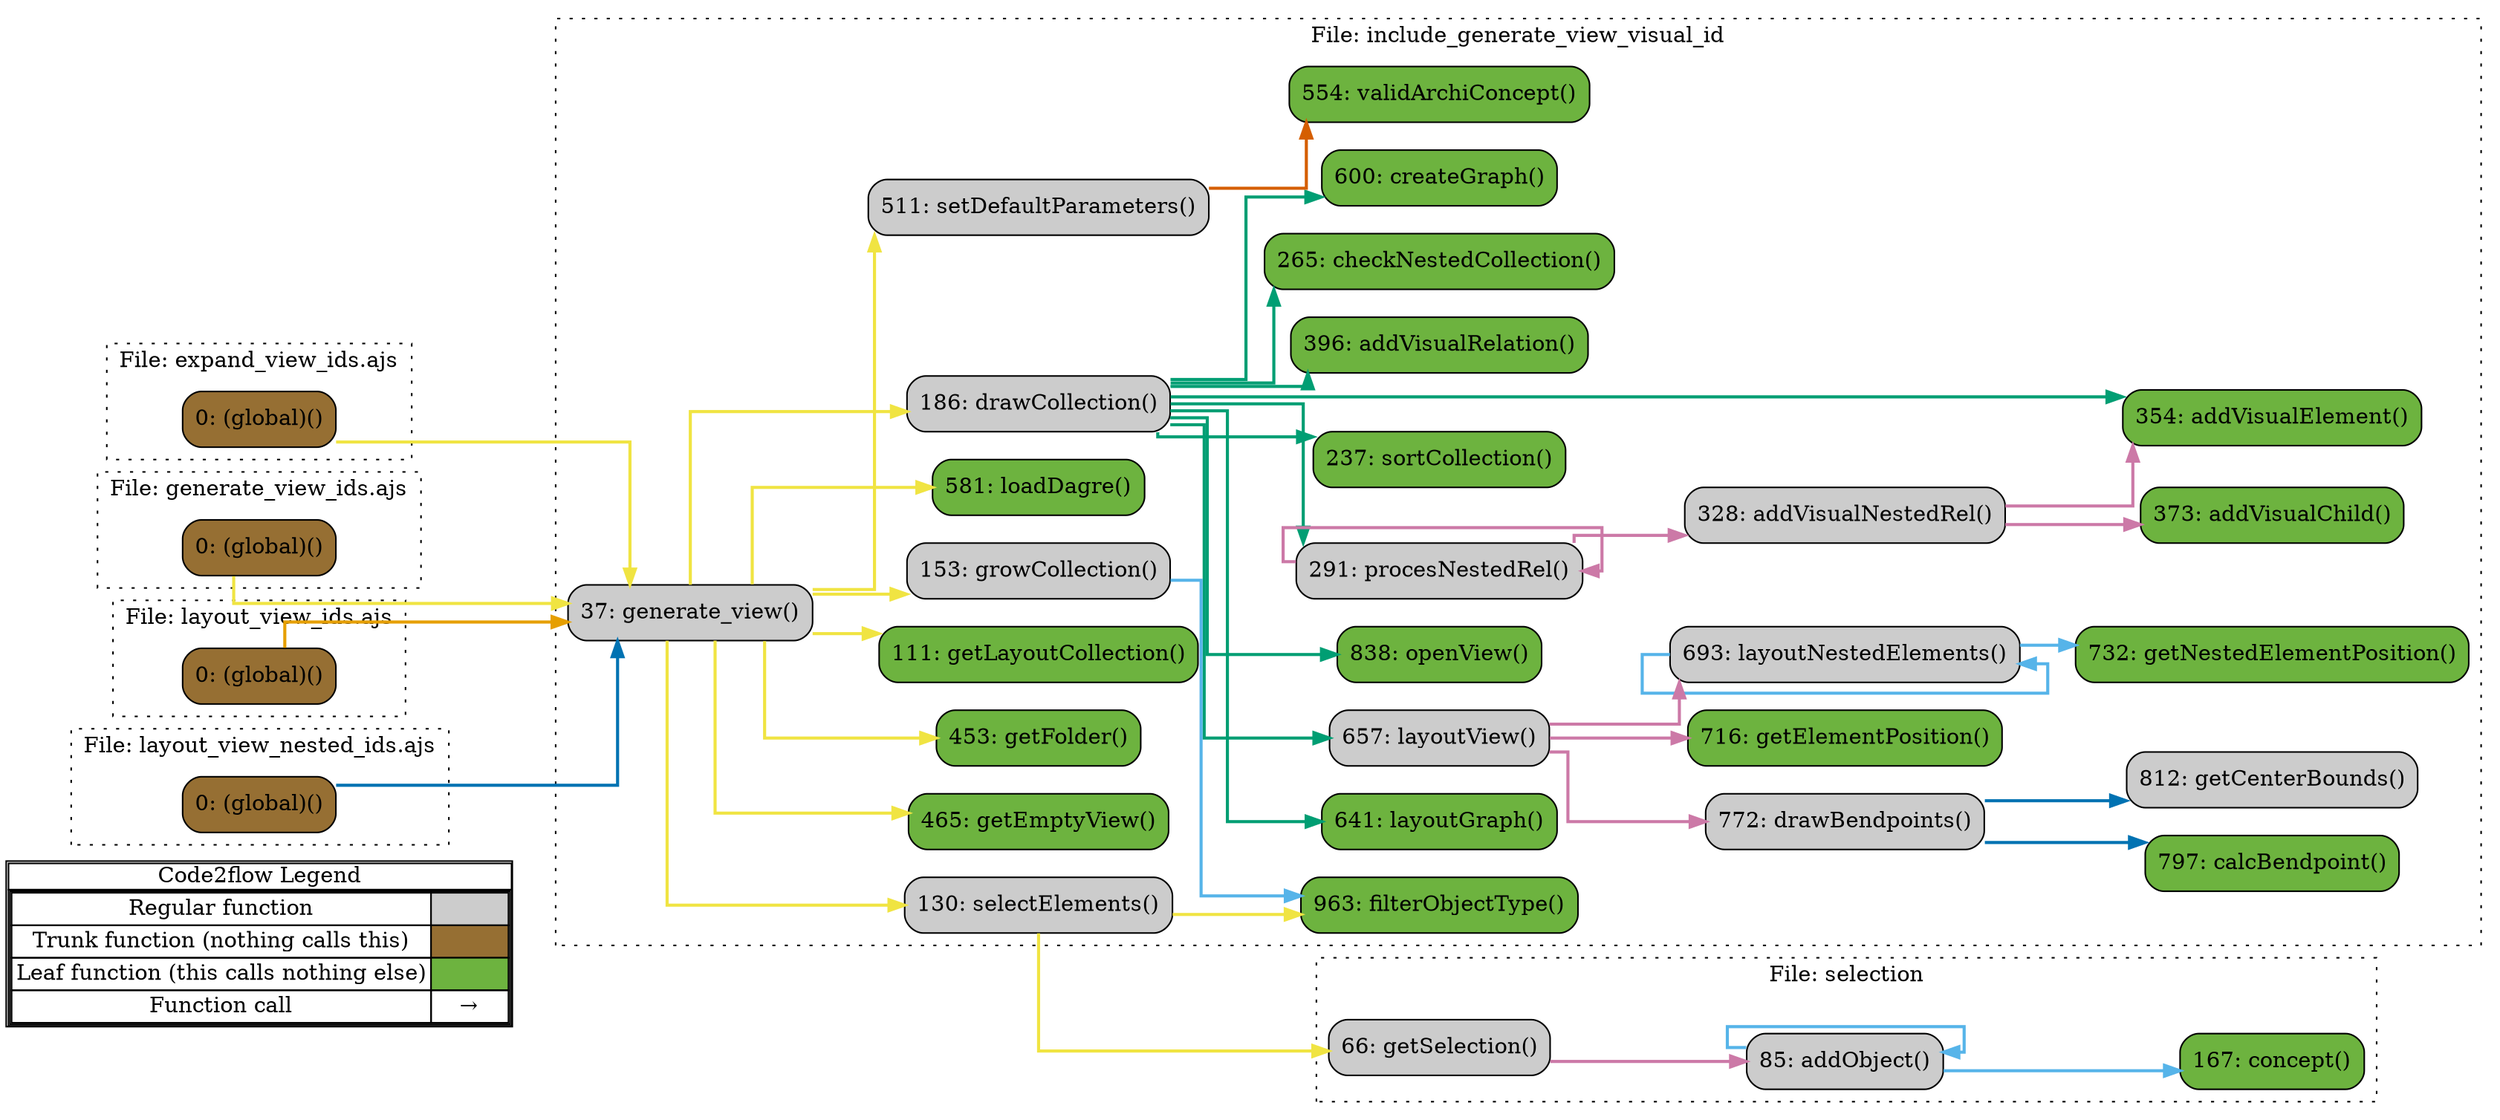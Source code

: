 digraph G {
concentrate=true;
splines="ortho";
rankdir="LR";
subgraph legend{
    rank = min;
    label = "legend";
    Legend [shape=none, margin=0, label = <
        <table cellspacing="0" cellpadding="0" border="1"><tr><td>Code2flow Legend</td></tr><tr><td>
        <table cellspacing="0">
        <tr><td>Regular function</td><td width="50px" bgcolor='#cccccc'></td></tr>
        <tr><td>Trunk function (nothing calls this)</td><td bgcolor='#966F33'></td></tr>
        <tr><td>Leaf function (this calls nothing else)</td><td bgcolor='#6db33f'></td></tr>
        <tr><td>Function call</td><td><font color='black'>&#8594;</font></td></tr>
        </table></td></tr></table>
        >];
}node_480a1084 [label="0: (global)()" name="expand_view_ids.ajs::(global)" shape="rect" style="rounded,filled" fillcolor="#966F33" ];
node_3e8909a4 [label="0: (global)()" name="generate_view_ids.ajs::(global)" shape="rect" style="rounded,filled" fillcolor="#966F33" ];
node_99ce8b09 [label="373: addVisualChild()" name="include_generate_view_visual_id::addVisualChild" shape="rect" style="rounded,filled" fillcolor="#6db33f" ];
node_46e98921 [label="354: addVisualElement()" name="include_generate_view_visual_id::addVisualElement" shape="rect" style="rounded,filled" fillcolor="#6db33f" ];
node_283700ef [label="328: addVisualNestedRel()" name="include_generate_view_visual_id::addVisualNestedRel" shape="rect" style="rounded,filled" fillcolor="#cccccc" ];
node_532fad22 [label="396: addVisualRelation()" name="include_generate_view_visual_id::addVisualRelation" shape="rect" style="rounded,filled" fillcolor="#6db33f" ];
node_dc906517 [label="797: calcBendpoint()" name="include_generate_view_visual_id::calcBendpoint" shape="rect" style="rounded,filled" fillcolor="#6db33f" ];
node_d4e6578a [label="265: checkNestedCollection()" name="include_generate_view_visual_id::checkNestedCollection" shape="rect" style="rounded,filled" fillcolor="#6db33f" ];
node_023cbb44 [label="600: createGraph()" name="include_generate_view_visual_id::createGraph" shape="rect" style="rounded,filled" fillcolor="#6db33f" ];
node_41ee46b5 [label="772: drawBendpoints()" name="include_generate_view_visual_id::drawBendpoints" shape="rect" style="rounded,filled" fillcolor="#cccccc" ];
node_91d467bb [label="186: drawCollection()" name="include_generate_view_visual_id::drawCollection" shape="rect" style="rounded,filled" fillcolor="#cccccc" ];
node_5d6c382f [label="963: filterObjectType()" name="include_generate_view_visual_id::filterObjectType" shape="rect" style="rounded,filled" fillcolor="#6db33f" ];
node_927b8bc4 [label="37: generate_view()" name="include_generate_view_visual_id::generate_view" shape="rect" style="rounded,filled" fillcolor="#cccccc" ];
node_0eb636e6 [label="812: getCenterBounds()" name="include_generate_view_visual_id::getCenterBounds" shape="rect" style="rounded,filled" fillcolor="#cccccc" ];
node_4a0ee85b [label="716: getElementPosition()" name="include_generate_view_visual_id::getElementPosition" shape="rect" style="rounded,filled" fillcolor="#6db33f" ];
node_7aeae3c3 [label="465: getEmptyView()" name="include_generate_view_visual_id::getEmptyView" shape="rect" style="rounded,filled" fillcolor="#6db33f" ];
node_c469b825 [label="453: getFolder()" name="include_generate_view_visual_id::getFolder" shape="rect" style="rounded,filled" fillcolor="#6db33f" ];
node_01c8863b [label="111: getLayoutCollection()" name="include_generate_view_visual_id::getLayoutCollection" shape="rect" style="rounded,filled" fillcolor="#6db33f" ];
node_c0a139a3 [label="732: getNestedElementPosition()" name="include_generate_view_visual_id::getNestedElementPosition" shape="rect" style="rounded,filled" fillcolor="#6db33f" ];
node_6957834a [label="153: growCollection()" name="include_generate_view_visual_id::growCollection" shape="rect" style="rounded,filled" fillcolor="#cccccc" ];
node_f7ba4981 [label="641: layoutGraph()" name="include_generate_view_visual_id::layoutGraph" shape="rect" style="rounded,filled" fillcolor="#6db33f" ];
node_5e463932 [label="693: layoutNestedElements()" name="include_generate_view_visual_id::layoutNestedElements" shape="rect" style="rounded,filled" fillcolor="#cccccc" ];
node_c1bd9e67 [label="657: layoutView()" name="include_generate_view_visual_id::layoutView" shape="rect" style="rounded,filled" fillcolor="#cccccc" ];
node_b05e97ee [label="581: loadDagre()" name="include_generate_view_visual_id::loadDagre" shape="rect" style="rounded,filled" fillcolor="#6db33f" ];
node_37584576 [label="838: openView()" name="include_generate_view_visual_id::openView" shape="rect" style="rounded,filled" fillcolor="#6db33f" ];
node_84d7db4f [label="291: procesNestedRel()" name="include_generate_view_visual_id::procesNestedRel" shape="rect" style="rounded,filled" fillcolor="#cccccc" ];
node_184d7984 [label="130: selectElements()" name="include_generate_view_visual_id::selectElements" shape="rect" style="rounded,filled" fillcolor="#cccccc" ];
node_5e81a326 [label="511: setDefaultParameters()" name="include_generate_view_visual_id::setDefaultParameters" shape="rect" style="rounded,filled" fillcolor="#cccccc" ];
node_8c029fb3 [label="237: sortCollection()" name="include_generate_view_visual_id::sortCollection" shape="rect" style="rounded,filled" fillcolor="#6db33f" ];
node_91375df4 [label="554: validArchiConcept()" name="include_generate_view_visual_id::validArchiConcept" shape="rect" style="rounded,filled" fillcolor="#6db33f" ];
node_d3804a09 [label="0: (global)()" name="layout_view_ids.ajs::(global)" shape="rect" style="rounded,filled" fillcolor="#966F33" ];
node_651ddc05 [label="0: (global)()" name="layout_view_nested_ids.ajs::(global)" shape="rect" style="rounded,filled" fillcolor="#966F33" ];
node_89595b32 [label="85: addObject()" name="selection::addObject" shape="rect" style="rounded,filled" fillcolor="#cccccc" ];
node_3c47912d [label="167: concept()" name="selection::concept" shape="rect" style="rounded,filled" fillcolor="#6db33f" ];
node_31d5da4f [label="66: getSelection()" name="selection::getSelection" shape="rect" style="rounded,filled" fillcolor="#cccccc" ];
node_480a1084 -> node_927b8bc4 [color="#F0E442" penwidth="2"];
node_3e8909a4 -> node_927b8bc4 [color="#F0E442" penwidth="2"];
node_283700ef -> node_99ce8b09 [color="#CC79A7" penwidth="2"];
node_283700ef -> node_46e98921 [color="#CC79A7" penwidth="2"];
node_41ee46b5 -> node_dc906517 [color="#0072B2" penwidth="2"];
node_41ee46b5 -> node_0eb636e6 [color="#0072B2" penwidth="2"];
node_41ee46b5 -> node_0eb636e6 [color="#0072B2" penwidth="2"];
node_91d467bb -> node_46e98921 [color="#009E73" penwidth="2"];
node_91d467bb -> node_46e98921 [color="#009E73" penwidth="2"];
node_91d467bb -> node_46e98921 [color="#009E73" penwidth="2"];
node_91d467bb -> node_532fad22 [color="#009E73" penwidth="2"];
node_91d467bb -> node_d4e6578a [color="#009E73" penwidth="2"];
node_91d467bb -> node_023cbb44 [color="#009E73" penwidth="2"];
node_91d467bb -> node_f7ba4981 [color="#009E73" penwidth="2"];
node_91d467bb -> node_c1bd9e67 [color="#009E73" penwidth="2"];
node_91d467bb -> node_37584576 [color="#009E73" penwidth="2"];
node_91d467bb -> node_84d7db4f [color="#009E73" penwidth="2"];
node_91d467bb -> node_8c029fb3 [color="#009E73" penwidth="2"];
node_927b8bc4 -> node_91d467bb [color="#F0E442" penwidth="2"];
node_927b8bc4 -> node_91d467bb [color="#F0E442" penwidth="2"];
node_927b8bc4 -> node_91d467bb [color="#F0E442" penwidth="2"];
node_927b8bc4 -> node_91d467bb [color="#F0E442" penwidth="2"];
node_927b8bc4 -> node_7aeae3c3 [color="#F0E442" penwidth="2"];
node_927b8bc4 -> node_7aeae3c3 [color="#F0E442" penwidth="2"];
node_927b8bc4 -> node_c469b825 [color="#F0E442" penwidth="2"];
node_927b8bc4 -> node_01c8863b [color="#F0E442" penwidth="2"];
node_927b8bc4 -> node_01c8863b [color="#F0E442" penwidth="2"];
node_927b8bc4 -> node_6957834a [color="#F0E442" penwidth="2"];
node_927b8bc4 -> node_6957834a [color="#F0E442" penwidth="2"];
node_927b8bc4 -> node_6957834a [color="#F0E442" penwidth="2"];
node_927b8bc4 -> node_b05e97ee [color="#F0E442" penwidth="2"];
node_927b8bc4 -> node_184d7984 [color="#F0E442" penwidth="2"];
node_927b8bc4 -> node_5e81a326 [color="#F0E442" penwidth="2"];
node_6957834a -> node_5d6c382f [color="#56B4E9" penwidth="2"];
node_6957834a -> node_5d6c382f [color="#56B4E9" penwidth="2"];
node_6957834a -> node_5d6c382f [color="#56B4E9" penwidth="2"];
node_5e463932 -> node_c0a139a3 [color="#56B4E9" penwidth="2"];
node_5e463932 -> node_5e463932 [color="#56B4E9" penwidth="2"];
node_c1bd9e67 -> node_41ee46b5 [color="#CC79A7" penwidth="2"];
node_c1bd9e67 -> node_4a0ee85b [color="#CC79A7" penwidth="2"];
node_c1bd9e67 -> node_5e463932 [color="#CC79A7" penwidth="2"];
node_84d7db4f -> node_283700ef [color="#CC79A7" penwidth="2"];
node_84d7db4f -> node_283700ef [color="#CC79A7" penwidth="2"];
node_84d7db4f -> node_84d7db4f [color="#CC79A7" penwidth="2"];
node_184d7984 -> node_5d6c382f [color="#F0E442" penwidth="2"];
node_184d7984 -> node_31d5da4f [color="#F0E442" penwidth="2"];
node_5e81a326 -> node_91375df4 [color="#D55E00" penwidth="2"];
node_5e81a326 -> node_91375df4 [color="#D55E00" penwidth="2"];
node_5e81a326 -> node_91375df4 [color="#D55E00" penwidth="2"];
node_5e81a326 -> node_91375df4 [color="#D55E00" penwidth="2"];
node_d3804a09 -> node_927b8bc4 [color="#E69F00" penwidth="2"];
node_651ddc05 -> node_927b8bc4 [color="#0072B2" penwidth="2"];
node_89595b32 -> node_89595b32 [color="#56B4E9" penwidth="2"];
node_89595b32 -> node_3c47912d [color="#56B4E9" penwidth="2"];
node_31d5da4f -> node_89595b32 [color="#CC79A7" penwidth="2"];
subgraph cluster_e2c52cb0 {
    node_480a1084;
    label="File: expand_view_ids.ajs";
    name="expand_view_ids.ajs";
    style="filled";
    graph[style=dotted];
};
subgraph cluster_404117ad {
    node_3e8909a4;
    label="File: generate_view_ids.ajs";
    name="generate_view_ids.ajs";
    style="filled";
    graph[style=dotted];
};
subgraph cluster_a325fa77 {
    node_927b8bc4 node_01c8863b node_184d7984 node_6957834a node_91d467bb node_8c029fb3 node_d4e6578a node_84d7db4f node_283700ef node_46e98921 node_99ce8b09 node_532fad22 node_c469b825 node_7aeae3c3 node_5e81a326 node_91375df4 node_b05e97ee node_023cbb44 node_f7ba4981 node_c1bd9e67 node_5e463932 node_4a0ee85b node_c0a139a3 node_41ee46b5 node_dc906517 node_0eb636e6 node_37584576 node_5d6c382f;
    label="File: include_generate_view_visual_id";
    name="include_generate_view_visual_id";
    style="filled";
    graph[style=dotted];
};
subgraph cluster_3f5c00ce {
    node_d3804a09;
    label="File: layout_view_ids.ajs";
    name="layout_view_ids.ajs";
    style="filled";
    graph[style=dotted];
};
subgraph cluster_084b9403 {
    node_651ddc05;
    label="File: layout_view_nested_ids.ajs";
    name="layout_view_nested_ids.ajs";
    style="filled";
    graph[style=dotted];
};
subgraph cluster_ef69f47d {
    node_31d5da4f node_89595b32 node_3c47912d;
    label="File: selection";
    name="selection";
    style="filled";
    graph[style=dotted];
};
}
